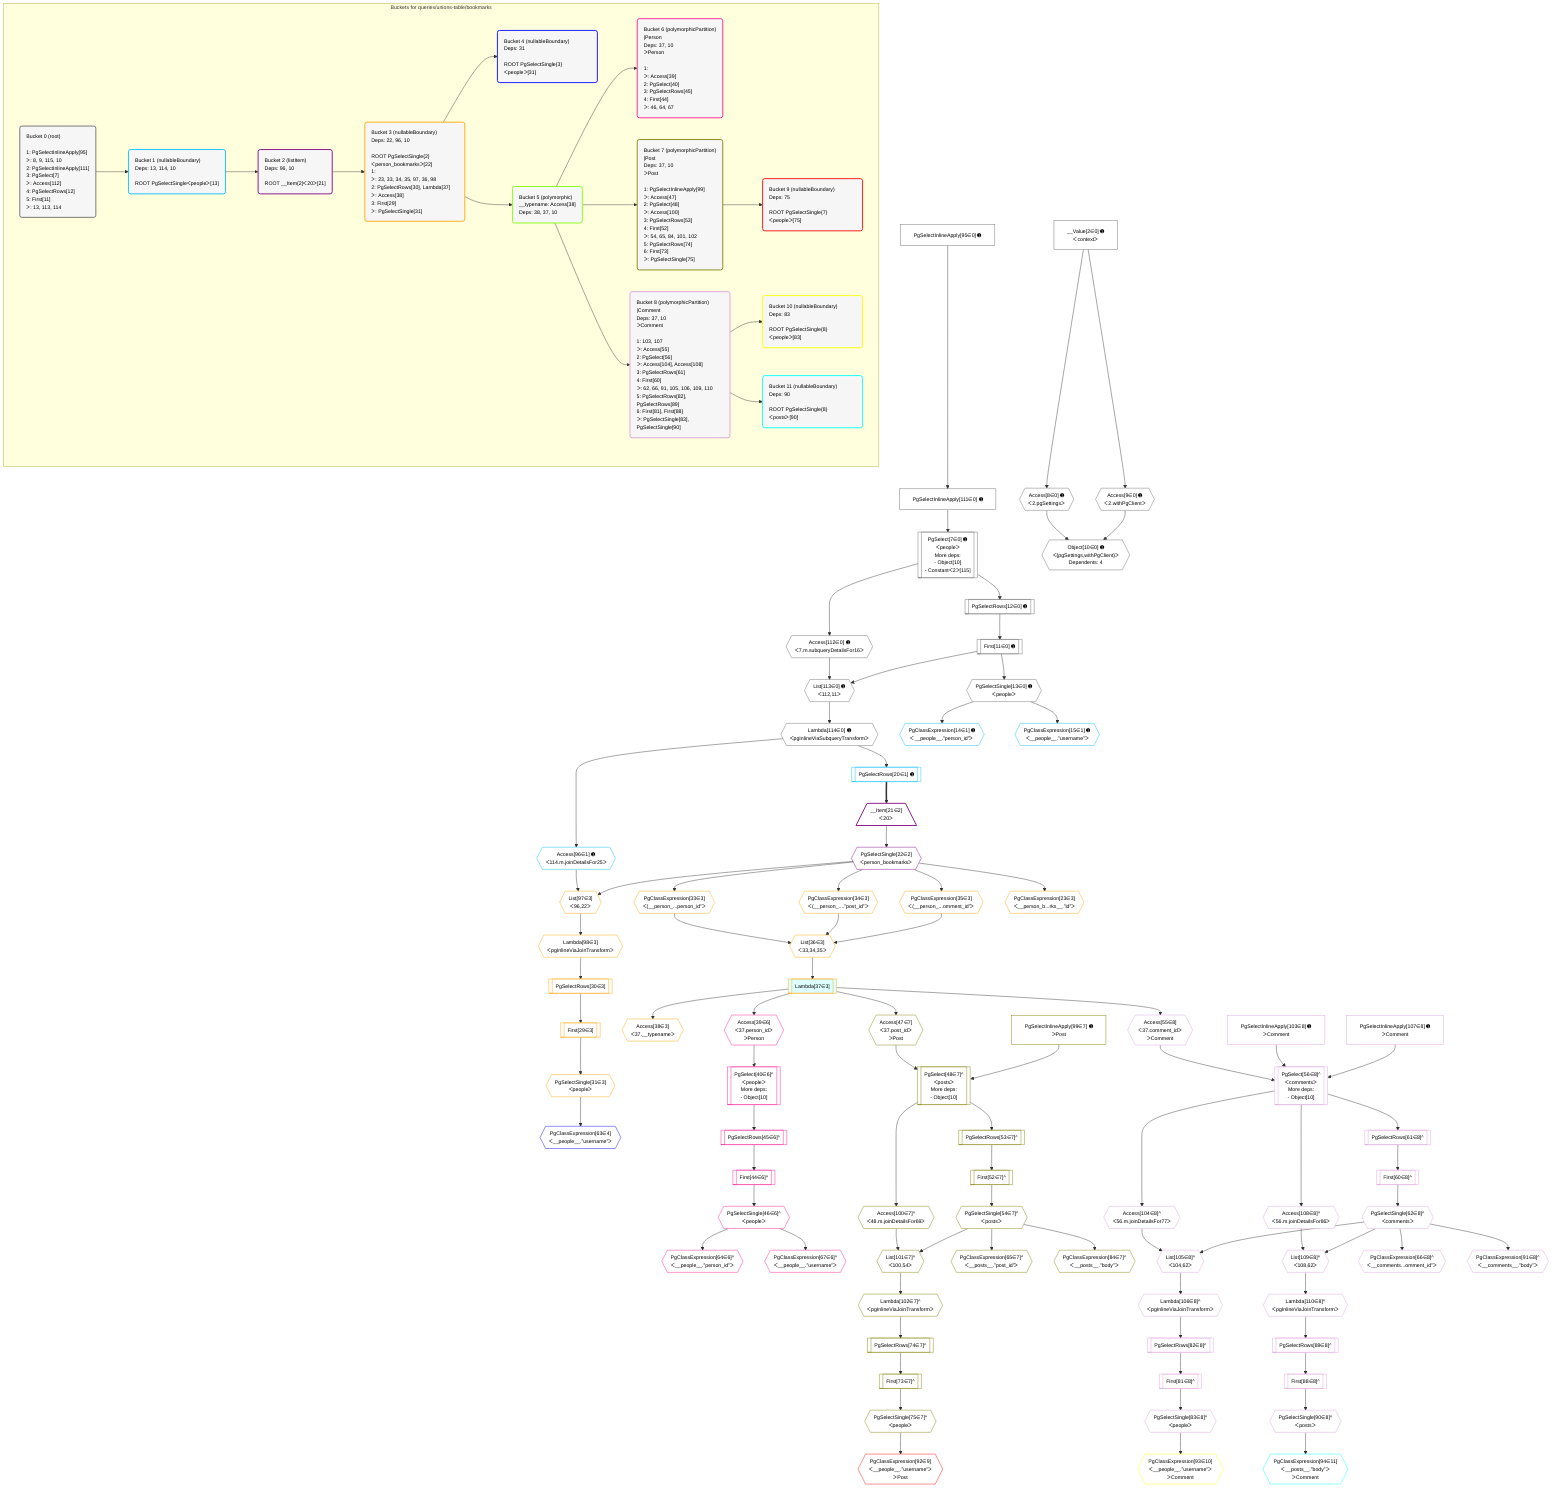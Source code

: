 %%{init: {'themeVariables': { 'fontSize': '12px'}}}%%
graph TD
    classDef path fill:#eee,stroke:#000,color:#000
    classDef plan fill:#fff,stroke-width:1px,color:#000
    classDef itemplan fill:#fff,stroke-width:2px,color:#000
    classDef unbatchedplan fill:#dff,stroke-width:1px,color:#000
    classDef sideeffectplan fill:#fcc,stroke-width:2px,color:#000
    classDef bucket fill:#f6f6f6,color:#000,stroke-width:2px,text-align:left

    subgraph "Buckets for queries/unions-table/bookmarks"
    Bucket0("Bucket 0 (root)<br /><br />1: PgSelectInlineApply[95]<br />ᐳ: 8, 9, 115, 10<br />2: PgSelectInlineApply[111]<br />3: PgSelect[7]<br />ᐳ: Access[112]<br />4: PgSelectRows[12]<br />5: First[11]<br />ᐳ: 13, 113, 114"):::bucket
    Bucket1("Bucket 1 (nullableBoundary)<br />Deps: 13, 114, 10<br /><br />ROOT PgSelectSingleᐸpeopleᐳ[13]"):::bucket
    Bucket2("Bucket 2 (listItem)<br />Deps: 96, 10<br /><br />ROOT __Item{2}ᐸ20ᐳ[21]"):::bucket
    Bucket3("Bucket 3 (nullableBoundary)<br />Deps: 22, 96, 10<br /><br />ROOT PgSelectSingle{2}ᐸperson_bookmarksᐳ[22]<br />1: <br />ᐳ: 23, 33, 34, 35, 97, 36, 98<br />2: PgSelectRows[30], Lambda[37]<br />ᐳ: Access[38]<br />3: First[29]<br />ᐳ: PgSelectSingle[31]"):::bucket
    Bucket4("Bucket 4 (nullableBoundary)<br />Deps: 31<br /><br />ROOT PgSelectSingle{3}ᐸpeopleᐳ[31]"):::bucket
    Bucket5("Bucket 5 (polymorphic)<br />__typename: Access[38]<br />Deps: 38, 37, 10"):::bucket
    Bucket6("Bucket 6 (polymorphicPartition)<br />|Person<br />Deps: 37, 10<br />ᐳPerson<br /><br />1: <br />ᐳ: Access[39]<br />2: PgSelect[40]<br />3: PgSelectRows[45]<br />4: First[44]<br />ᐳ: 46, 64, 67"):::bucket
    Bucket7("Bucket 7 (polymorphicPartition)<br />|Post<br />Deps: 37, 10<br />ᐳPost<br /><br />1: PgSelectInlineApply[99]<br />ᐳ: Access[47]<br />2: PgSelect[48]<br />ᐳ: Access[100]<br />3: PgSelectRows[53]<br />4: First[52]<br />ᐳ: 54, 65, 84, 101, 102<br />5: PgSelectRows[74]<br />6: First[73]<br />ᐳ: PgSelectSingle[75]"):::bucket
    Bucket8("Bucket 8 (polymorphicPartition)<br />|Comment<br />Deps: 37, 10<br />ᐳComment<br /><br />1: 103, 107<br />ᐳ: Access[55]<br />2: PgSelect[56]<br />ᐳ: Access[104], Access[108]<br />3: PgSelectRows[61]<br />4: First[60]<br />ᐳ: 62, 66, 91, 105, 106, 109, 110<br />5: PgSelectRows[82], PgSelectRows[89]<br />6: First[81], First[88]<br />ᐳ: PgSelectSingle[83], PgSelectSingle[90]"):::bucket
    Bucket9("Bucket 9 (nullableBoundary)<br />Deps: 75<br /><br />ROOT PgSelectSingle{7}ᐸpeopleᐳ[75]"):::bucket
    Bucket10("Bucket 10 (nullableBoundary)<br />Deps: 83<br /><br />ROOT PgSelectSingle{8}ᐸpeopleᐳ[83]"):::bucket
    Bucket11("Bucket 11 (nullableBoundary)<br />Deps: 90<br /><br />ROOT PgSelectSingle{8}ᐸpostsᐳ[90]"):::bucket
    end
    Bucket0 --> Bucket1
    Bucket1 --> Bucket2
    Bucket2 --> Bucket3
    Bucket3 --> Bucket4 & Bucket5
    Bucket5 --> Bucket6 & Bucket7 & Bucket8
    Bucket7 --> Bucket9
    Bucket8 --> Bucket10 & Bucket11

    %% plan dependencies
    PgSelect7[["PgSelect[7∈0] ➊<br />ᐸpeopleᐳ<br />More deps:<br />- Object[10]<br />- Constantᐸ2ᐳ[115]"]]:::plan
    PgSelectInlineApply111["PgSelectInlineApply[111∈0] ➊"]:::plan
    PgSelectInlineApply111 --> PgSelect7
    Object10{{"Object[10∈0] ➊<br />ᐸ{pgSettings,withPgClient}ᐳ<br />Dependents: 4"}}:::plan
    Access8{{"Access[8∈0] ➊<br />ᐸ2.pgSettingsᐳ"}}:::plan
    Access9{{"Access[9∈0] ➊<br />ᐸ2.withPgClientᐳ"}}:::plan
    Access8 & Access9 --> Object10
    List113{{"List[113∈0] ➊<br />ᐸ112,11ᐳ"}}:::plan
    Access112{{"Access[112∈0] ➊<br />ᐸ7.m.subqueryDetailsFor16ᐳ"}}:::plan
    First11[["First[11∈0] ➊"]]:::plan
    Access112 & First11 --> List113
    __Value2["__Value[2∈0] ➊<br />ᐸcontextᐳ"]:::plan
    __Value2 --> Access8
    __Value2 --> Access9
    PgSelectRows12[["PgSelectRows[12∈0] ➊"]]:::plan
    PgSelectRows12 --> First11
    PgSelect7 --> PgSelectRows12
    PgSelectSingle13{{"PgSelectSingle[13∈0] ➊<br />ᐸpeopleᐳ"}}:::plan
    First11 --> PgSelectSingle13
    PgSelectInlineApply95["PgSelectInlineApply[95∈0] ➊"]:::plan
    PgSelectInlineApply95 --> PgSelectInlineApply111
    PgSelect7 --> Access112
    Lambda114{{"Lambda[114∈0] ➊<br />ᐸpgInlineViaSubqueryTransformᐳ"}}:::plan
    List113 --> Lambda114
    PgClassExpression14{{"PgClassExpression[14∈1] ➊<br />ᐸ__people__.”person_id”ᐳ"}}:::plan
    PgSelectSingle13 --> PgClassExpression14
    PgClassExpression15{{"PgClassExpression[15∈1] ➊<br />ᐸ__people__.”username”ᐳ"}}:::plan
    PgSelectSingle13 --> PgClassExpression15
    PgSelectRows20[["PgSelectRows[20∈1] ➊"]]:::plan
    Lambda114 --> PgSelectRows20
    Access96{{"Access[96∈1] ➊<br />ᐸ114.m.joinDetailsFor25ᐳ"}}:::plan
    Lambda114 --> Access96
    __Item21[/"__Item[21∈2]<br />ᐸ20ᐳ"\]:::itemplan
    PgSelectRows20 ==> __Item21
    PgSelectSingle22{{"PgSelectSingle[22∈2]<br />ᐸperson_bookmarksᐳ"}}:::plan
    __Item21 --> PgSelectSingle22
    List36{{"List[36∈3]<br />ᐸ33,34,35ᐳ"}}:::plan
    PgClassExpression33{{"PgClassExpression[33∈3]<br />ᐸ(__person_...person_id”ᐳ"}}:::plan
    PgClassExpression34{{"PgClassExpression[34∈3]<br />ᐸ(__person_....”post_id”ᐳ"}}:::plan
    PgClassExpression35{{"PgClassExpression[35∈3]<br />ᐸ(__person_...omment_id”ᐳ"}}:::plan
    PgClassExpression33 & PgClassExpression34 & PgClassExpression35 --> List36
    List97{{"List[97∈3]<br />ᐸ96,22ᐳ"}}:::plan
    Access96 & PgSelectSingle22 --> List97
    PgClassExpression23{{"PgClassExpression[23∈3]<br />ᐸ__person_b...rks__.”id”ᐳ"}}:::plan
    PgSelectSingle22 --> PgClassExpression23
    First29[["First[29∈3]"]]:::plan
    PgSelectRows30[["PgSelectRows[30∈3]"]]:::plan
    PgSelectRows30 --> First29
    Lambda98{{"Lambda[98∈3]<br />ᐸpgInlineViaJoinTransformᐳ"}}:::plan
    Lambda98 --> PgSelectRows30
    PgSelectSingle31{{"PgSelectSingle[31∈3]<br />ᐸpeopleᐳ"}}:::plan
    First29 --> PgSelectSingle31
    PgSelectSingle22 --> PgClassExpression33
    PgSelectSingle22 --> PgClassExpression34
    PgSelectSingle22 --> PgClassExpression35
    Lambda37[["Lambda[37∈3]"]]:::unbatchedplan
    List36 --> Lambda37
    Access38{{"Access[38∈3]<br />ᐸ37.__typenameᐳ"}}:::plan
    Lambda37 --> Access38
    List97 --> Lambda98
    PgClassExpression63{{"PgClassExpression[63∈4]<br />ᐸ__people__.”username”ᐳ"}}:::plan
    PgSelectSingle31 --> PgClassExpression63
    PgSelect40[["PgSelect[40∈6]^<br />ᐸpeopleᐳ<br />More deps:<br />- Object[10]"]]:::plan
    Access39{{"Access[39∈6]<br />ᐸ37.person_idᐳ<br />ᐳPerson"}}:::plan
    Access39 --> PgSelect40
    Lambda37 --> Access39
    First44[["First[44∈6]^"]]:::plan
    PgSelectRows45[["PgSelectRows[45∈6]^"]]:::plan
    PgSelectRows45 --> First44
    PgSelect40 --> PgSelectRows45
    PgSelectSingle46{{"PgSelectSingle[46∈6]^<br />ᐸpeopleᐳ"}}:::plan
    First44 --> PgSelectSingle46
    PgClassExpression64{{"PgClassExpression[64∈6]^<br />ᐸ__people__.”person_id”ᐳ"}}:::plan
    PgSelectSingle46 --> PgClassExpression64
    PgClassExpression67{{"PgClassExpression[67∈6]^<br />ᐸ__people__.”username”ᐳ"}}:::plan
    PgSelectSingle46 --> PgClassExpression67
    PgSelect48[["PgSelect[48∈7]^<br />ᐸpostsᐳ<br />More deps:<br />- Object[10]"]]:::plan
    Access47{{"Access[47∈7]<br />ᐸ37.post_idᐳ<br />ᐳPost"}}:::plan
    PgSelectInlineApply99["PgSelectInlineApply[99∈7] ➊<br />ᐳPost"]:::plan
    Access47 & PgSelectInlineApply99 --> PgSelect48
    List101{{"List[101∈7]^<br />ᐸ100,54ᐳ"}}:::plan
    Access100{{"Access[100∈7]^<br />ᐸ48.m.joinDetailsFor69ᐳ"}}:::plan
    PgSelectSingle54{{"PgSelectSingle[54∈7]^<br />ᐸpostsᐳ"}}:::plan
    Access100 & PgSelectSingle54 --> List101
    Lambda37 --> Access47
    First52[["First[52∈7]^"]]:::plan
    PgSelectRows53[["PgSelectRows[53∈7]^"]]:::plan
    PgSelectRows53 --> First52
    PgSelect48 --> PgSelectRows53
    First52 --> PgSelectSingle54
    PgClassExpression65{{"PgClassExpression[65∈7]^<br />ᐸ__posts__.”post_id”ᐳ"}}:::plan
    PgSelectSingle54 --> PgClassExpression65
    First73[["First[73∈7]^"]]:::plan
    PgSelectRows74[["PgSelectRows[74∈7]^"]]:::plan
    PgSelectRows74 --> First73
    Lambda102{{"Lambda[102∈7]^<br />ᐸpgInlineViaJoinTransformᐳ"}}:::plan
    Lambda102 --> PgSelectRows74
    PgSelectSingle75{{"PgSelectSingle[75∈7]^<br />ᐸpeopleᐳ"}}:::plan
    First73 --> PgSelectSingle75
    PgClassExpression84{{"PgClassExpression[84∈7]^<br />ᐸ__posts__.”body”ᐳ"}}:::plan
    PgSelectSingle54 --> PgClassExpression84
    PgSelect48 --> Access100
    List101 --> Lambda102
    PgSelect56[["PgSelect[56∈8]^<br />ᐸcommentsᐳ<br />More deps:<br />- Object[10]"]]:::plan
    Access55{{"Access[55∈8]<br />ᐸ37.comment_idᐳ<br />ᐳComment"}}:::plan
    PgSelectInlineApply103["PgSelectInlineApply[103∈8] ➊<br />ᐳComment"]:::plan
    PgSelectInlineApply107["PgSelectInlineApply[107∈8] ➊<br />ᐳComment"]:::plan
    Access55 & PgSelectInlineApply103 & PgSelectInlineApply107 --> PgSelect56
    List105{{"List[105∈8]^<br />ᐸ104,62ᐳ"}}:::plan
    Access104{{"Access[104∈8]^<br />ᐸ56.m.joinDetailsFor77ᐳ"}}:::plan
    PgSelectSingle62{{"PgSelectSingle[62∈8]^<br />ᐸcommentsᐳ"}}:::plan
    Access104 & PgSelectSingle62 --> List105
    List109{{"List[109∈8]^<br />ᐸ108,62ᐳ"}}:::plan
    Access108{{"Access[108∈8]^<br />ᐸ56.m.joinDetailsFor86ᐳ"}}:::plan
    Access108 & PgSelectSingle62 --> List109
    Lambda37 --> Access55
    First60[["First[60∈8]^"]]:::plan
    PgSelectRows61[["PgSelectRows[61∈8]^"]]:::plan
    PgSelectRows61 --> First60
    PgSelect56 --> PgSelectRows61
    First60 --> PgSelectSingle62
    PgClassExpression66{{"PgClassExpression[66∈8]^<br />ᐸ__comments...omment_id”ᐳ"}}:::plan
    PgSelectSingle62 --> PgClassExpression66
    First81[["First[81∈8]^"]]:::plan
    PgSelectRows82[["PgSelectRows[82∈8]^"]]:::plan
    PgSelectRows82 --> First81
    Lambda106{{"Lambda[106∈8]^<br />ᐸpgInlineViaJoinTransformᐳ"}}:::plan
    Lambda106 --> PgSelectRows82
    PgSelectSingle83{{"PgSelectSingle[83∈8]^<br />ᐸpeopleᐳ"}}:::plan
    First81 --> PgSelectSingle83
    First88[["First[88∈8]^"]]:::plan
    PgSelectRows89[["PgSelectRows[89∈8]^"]]:::plan
    PgSelectRows89 --> First88
    Lambda110{{"Lambda[110∈8]^<br />ᐸpgInlineViaJoinTransformᐳ"}}:::plan
    Lambda110 --> PgSelectRows89
    PgSelectSingle90{{"PgSelectSingle[90∈8]^<br />ᐸpostsᐳ"}}:::plan
    First88 --> PgSelectSingle90
    PgClassExpression91{{"PgClassExpression[91∈8]^<br />ᐸ__comments__.”body”ᐳ"}}:::plan
    PgSelectSingle62 --> PgClassExpression91
    PgSelect56 --> Access104
    List105 --> Lambda106
    PgSelect56 --> Access108
    List109 --> Lambda110
    PgClassExpression92{{"PgClassExpression[92∈9]<br />ᐸ__people__.”username”ᐳ<br />ᐳPost"}}:::plan
    PgSelectSingle75 --> PgClassExpression92
    PgClassExpression93{{"PgClassExpression[93∈10]<br />ᐸ__people__.”username”ᐳ<br />ᐳComment"}}:::plan
    PgSelectSingle83 --> PgClassExpression93
    PgClassExpression94{{"PgClassExpression[94∈11]<br />ᐸ__posts__.”body”ᐳ<br />ᐳComment"}}:::plan
    PgSelectSingle90 --> PgClassExpression94

    %% define steps
    classDef bucket0 stroke:#696969
    class Bucket0,__Value2,PgSelect7,Access8,Access9,Object10,First11,PgSelectRows12,PgSelectSingle13,PgSelectInlineApply95,PgSelectInlineApply111,Access112,List113,Lambda114 bucket0
    classDef bucket1 stroke:#00bfff
    class Bucket1,PgClassExpression14,PgClassExpression15,PgSelectRows20,Access96 bucket1
    classDef bucket2 stroke:#7f007f
    class Bucket2,__Item21,PgSelectSingle22 bucket2
    classDef bucket3 stroke:#ffa500
    class Bucket3,PgClassExpression23,First29,PgSelectRows30,PgSelectSingle31,PgClassExpression33,PgClassExpression34,PgClassExpression35,List36,Lambda37,Access38,List97,Lambda98 bucket3
    classDef bucket4 stroke:#0000ff
    class Bucket4,PgClassExpression63 bucket4
    classDef bucket5 stroke:#7fff00
    class Bucket5 bucket5
    classDef bucket6 stroke:#ff1493
    class Bucket6,Access39,PgSelect40,First44,PgSelectRows45,PgSelectSingle46,PgClassExpression64,PgClassExpression67 bucket6
    classDef bucket7 stroke:#808000
    class Bucket7,Access47,PgSelect48,First52,PgSelectRows53,PgSelectSingle54,PgClassExpression65,First73,PgSelectRows74,PgSelectSingle75,PgClassExpression84,PgSelectInlineApply99,Access100,List101,Lambda102 bucket7
    classDef bucket8 stroke:#dda0dd
    class Bucket8,Access55,PgSelect56,First60,PgSelectRows61,PgSelectSingle62,PgClassExpression66,First81,PgSelectRows82,PgSelectSingle83,First88,PgSelectRows89,PgSelectSingle90,PgClassExpression91,PgSelectInlineApply103,Access104,List105,Lambda106,PgSelectInlineApply107,Access108,List109,Lambda110 bucket8
    classDef bucket9 stroke:#ff0000
    class Bucket9,PgClassExpression92 bucket9
    classDef bucket10 stroke:#ffff00
    class Bucket10,PgClassExpression93 bucket10
    classDef bucket11 stroke:#00ffff
    class Bucket11,PgClassExpression94 bucket11